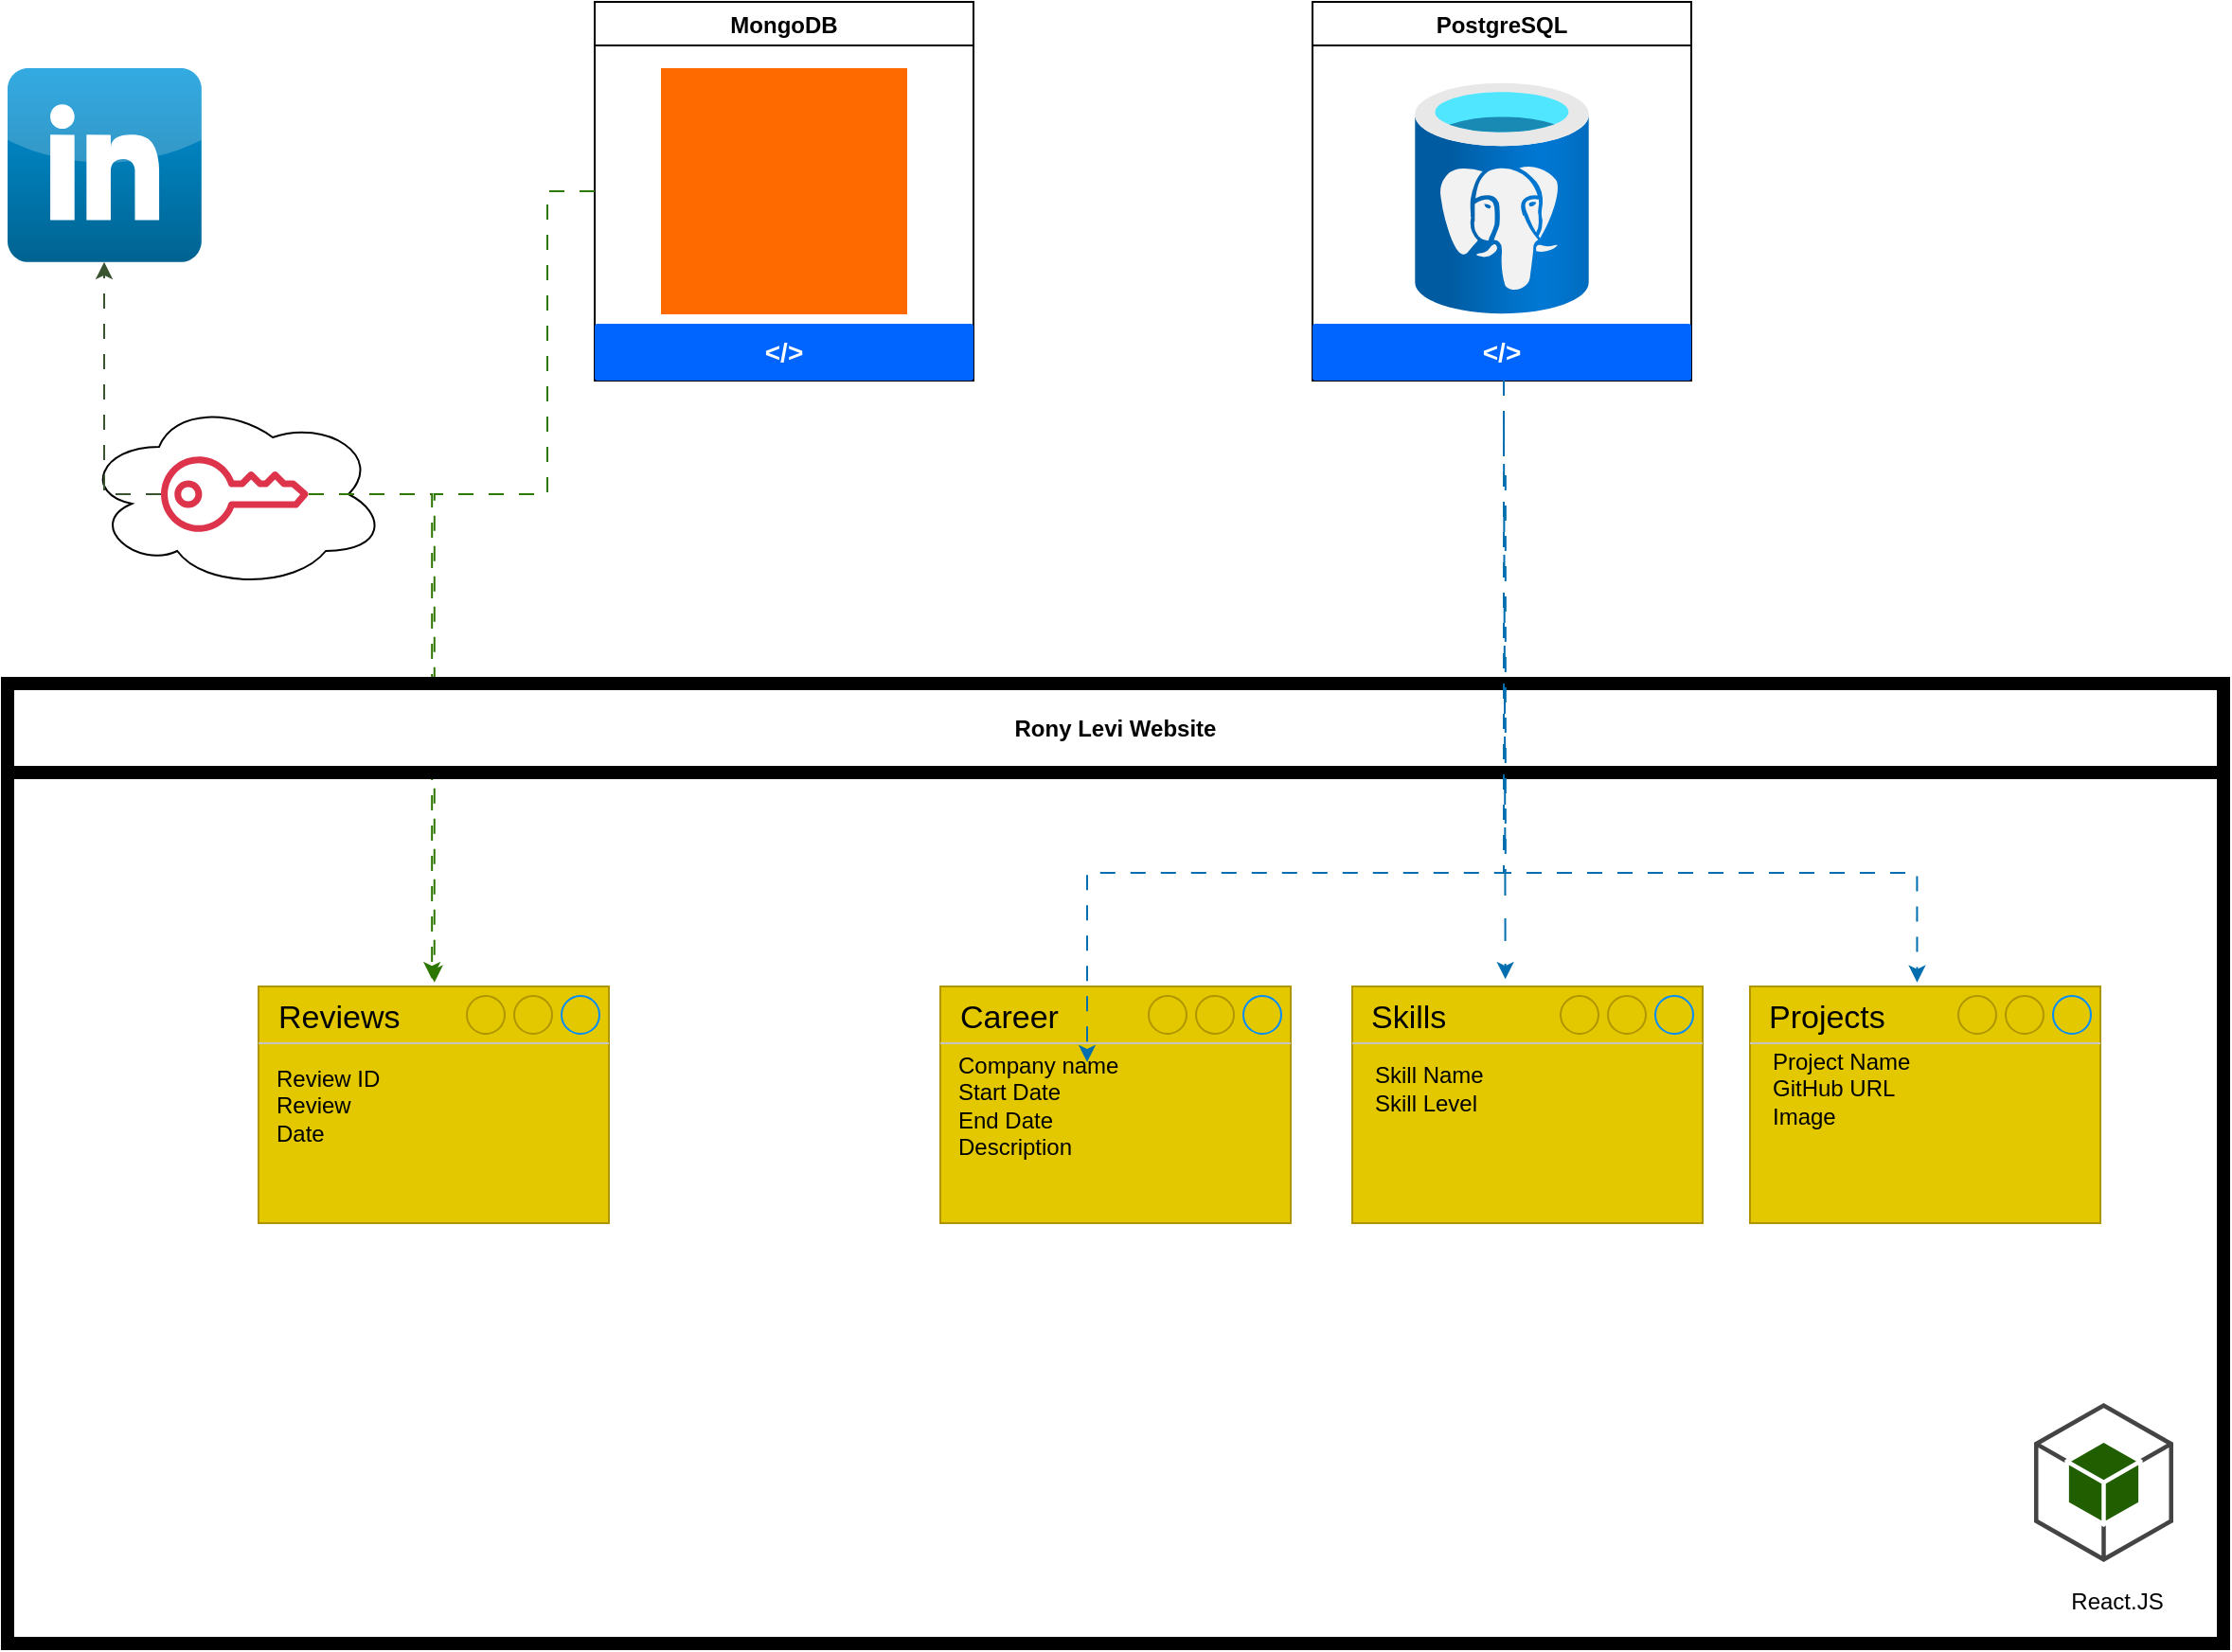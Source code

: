 <mxfile version="26.2.8">
  <diagram name="Page-1" id="YyjJ5wpuaYHVmLQLBf9D">
    <mxGraphModel dx="3260" dy="1325" grid="1" gridSize="10" guides="1" tooltips="1" connect="1" arrows="1" fold="1" page="1" pageScale="1" pageWidth="827" pageHeight="1169" math="0" shadow="0">
      <root>
        <mxCell id="0" />
        <mxCell id="1" parent="0" />
        <mxCell id="_c-rlhoLFNbtytBOngH1-48" value="" style="ellipse;shape=cloud;whiteSpace=wrap;html=1;" vertex="1" parent="1">
          <mxGeometry x="30" y="340" width="160" height="100" as="geometry" />
        </mxCell>
        <mxCell id="_c-rlhoLFNbtytBOngH1-1" value="" style="points=[];aspect=fixed;html=1;align=center;shadow=0;dashed=0;fillColor=#FF6A00;strokeColor=none;shape=mxgraph.alibaba_cloud.mongodb;" vertex="1" parent="1">
          <mxGeometry x="335" y="165" width="130" height="130" as="geometry" />
        </mxCell>
        <mxCell id="_c-rlhoLFNbtytBOngH1-4" value="PostgreSQL" style="swimlane;" vertex="1" parent="1">
          <mxGeometry x="679" y="130" width="200" height="200" as="geometry" />
        </mxCell>
        <mxCell id="_c-rlhoLFNbtytBOngH1-3" value="" style="image;aspect=fixed;html=1;points=[];align=center;fontSize=12;image=img/lib/azure2/databases/Azure_Database_PostgreSQL_Server.svg;shadow=0;dashed=0;verticalAlign=middle;fontFamily=Helvetica;fontColor=default;fillColor=#FF6A00;" vertex="1" parent="_c-rlhoLFNbtytBOngH1-4">
          <mxGeometry x="54.08" y="42.55" width="91.84" height="122.45" as="geometry" />
        </mxCell>
        <mxCell id="_c-rlhoLFNbtytBOngH1-8" value="&amp;lt;/&amp;gt;" style="rounded=1;arcSize=5;fillColor=#0065FF;strokeColor=none;fontColor=#ffffff;align=center;verticalAlign=middle;whiteSpace=wrap;fontSize=14;fontStyle=1;html=1;sketch=0;" vertex="1" parent="_c-rlhoLFNbtytBOngH1-4">
          <mxGeometry y="170" width="200" height="30" as="geometry" />
        </mxCell>
        <mxCell id="_c-rlhoLFNbtytBOngH1-5" value="MongoDB" style="swimlane;" vertex="1" parent="1">
          <mxGeometry x="300" y="130" width="200" height="200" as="geometry" />
        </mxCell>
        <mxCell id="_c-rlhoLFNbtytBOngH1-9" value="&amp;lt;/&amp;gt;" style="rounded=1;arcSize=5;fillColor=#0065FF;strokeColor=none;fontColor=#ffffff;align=center;verticalAlign=middle;whiteSpace=wrap;fontSize=14;fontStyle=1;html=1;sketch=0;" vertex="1" parent="_c-rlhoLFNbtytBOngH1-5">
          <mxGeometry y="170" width="200" height="30" as="geometry" />
        </mxCell>
        <mxCell id="_c-rlhoLFNbtytBOngH1-16" style="edgeStyle=orthogonalEdgeStyle;rounded=0;orthogonalLoop=1;jettySize=auto;html=1;entryX=0.502;entryY=-0.017;entryDx=0;entryDy=0;entryPerimeter=0;fillColor=#60a917;strokeColor=#2D7600;dashed=1;dashPattern=8 8;" edge="1" parent="1" source="_c-rlhoLFNbtytBOngH1-5" target="_c-rlhoLFNbtytBOngH1-10">
          <mxGeometry relative="1" as="geometry">
            <Array as="points">
              <mxPoint x="275" y="390" />
              <mxPoint x="215" y="390" />
            </Array>
          </mxGeometry>
        </mxCell>
        <mxCell id="_c-rlhoLFNbtytBOngH1-17" value="" style="dashed=0;outlineConnect=0;html=1;align=center;labelPosition=center;verticalLabelPosition=bottom;verticalAlign=top;shape=mxgraph.webicons.linkedin;fillColor=#0095DB;gradientColor=#006391" vertex="1" parent="1">
          <mxGeometry x="-10" y="165" width="102.4" height="102.4" as="geometry" />
        </mxCell>
        <mxCell id="_c-rlhoLFNbtytBOngH1-18" style="edgeStyle=orthogonalEdgeStyle;rounded=0;orthogonalLoop=1;jettySize=auto;html=1;entryX=0.495;entryY=-0.031;entryDx=0;entryDy=0;entryPerimeter=0;dashed=1;dashPattern=8 8;fillColor=#60a917;strokeColor=#2D7600;" edge="1" parent="1" source="_c-rlhoLFNbtytBOngH1-41" target="_c-rlhoLFNbtytBOngH1-10">
          <mxGeometry relative="1" as="geometry">
            <Array as="points">
              <mxPoint x="214" y="390" />
            </Array>
          </mxGeometry>
        </mxCell>
        <mxCell id="_c-rlhoLFNbtytBOngH1-26" value="Rony Levi Website" style="swimlane;whiteSpace=wrap;html=1;fontColor=light-dark(#000000,#FFD966);strokeWidth=7;strokeColor=light-dark(#000000,#FFB366);startSize=47;" vertex="1" parent="1">
          <mxGeometry x="-10" y="490" width="1170" height="507" as="geometry" />
        </mxCell>
        <mxCell id="_c-rlhoLFNbtytBOngH1-10" value="Reviews" style="strokeWidth=1;shadow=0;dashed=0;align=center;html=1;shape=mxgraph.mockup.containers.window;align=left;verticalAlign=top;spacingLeft=8;strokeColor2=#008cff;strokeColor3=#c4c4c4;fontColor=#000000;mainText=;fontSize=17;labelBackgroundColor=none;whiteSpace=wrap;fillColor=#e3c800;strokeColor=#B09500;" vertex="1" parent="_c-rlhoLFNbtytBOngH1-26">
          <mxGeometry x="132.5" y="160" width="185" height="125" as="geometry" />
        </mxCell>
        <mxCell id="_c-rlhoLFNbtytBOngH1-11" value="Skills" style="strokeWidth=1;shadow=0;dashed=0;align=center;html=1;shape=mxgraph.mockup.containers.window;align=left;verticalAlign=top;spacingLeft=8;strokeColor2=#008cff;strokeColor3=#c4c4c4;fontColor=#000000;mainText=;fontSize=17;labelBackgroundColor=none;whiteSpace=wrap;fillColor=#e3c800;strokeColor=#B09500;" vertex="1" parent="_c-rlhoLFNbtytBOngH1-26">
          <mxGeometry x="710" y="160" width="185" height="125" as="geometry" />
        </mxCell>
        <mxCell id="_c-rlhoLFNbtytBOngH1-12" value="Career" style="strokeWidth=1;shadow=0;dashed=0;align=center;html=1;shape=mxgraph.mockup.containers.window;align=left;verticalAlign=top;spacingLeft=8;strokeColor2=#008cff;strokeColor3=#c4c4c4;fontColor=#000000;mainText=;fontSize=17;labelBackgroundColor=none;whiteSpace=wrap;fillColor=#e3c800;strokeColor=#B09500;" vertex="1" parent="_c-rlhoLFNbtytBOngH1-26">
          <mxGeometry x="492.5" y="160" width="185" height="125" as="geometry" />
        </mxCell>
        <mxCell id="_c-rlhoLFNbtytBOngH1-19" value="Projects" style="strokeWidth=1;shadow=0;dashed=0;align=center;html=1;shape=mxgraph.mockup.containers.window;align=left;verticalAlign=top;spacingLeft=8;strokeColor2=#008cff;strokeColor3=#c4c4c4;fontColor=#000000;mainText=;fontSize=17;labelBackgroundColor=none;whiteSpace=wrap;fillColor=#e3c800;strokeColor=#B09500;" vertex="1" parent="_c-rlhoLFNbtytBOngH1-26">
          <mxGeometry x="920" y="160" width="185" height="125" as="geometry" />
        </mxCell>
        <mxCell id="_c-rlhoLFNbtytBOngH1-37" value="&lt;div&gt;&lt;div&gt;Company name&lt;/div&gt;&lt;/div&gt;&lt;div&gt;Start Date&lt;/div&gt;&lt;div&gt;End Date&lt;/div&gt;&lt;div&gt;Description&lt;/div&gt;" style="text;html=1;align=left;verticalAlign=middle;whiteSpace=wrap;rounded=0;" vertex="1" parent="_c-rlhoLFNbtytBOngH1-26">
          <mxGeometry x="500" y="209" width="110" height="27" as="geometry" />
        </mxCell>
        <mxCell id="_c-rlhoLFNbtytBOngH1-38" value="&lt;div&gt;&lt;div&gt;Skill Name&lt;/div&gt;&lt;/div&gt;&lt;div&gt;Skill Level&lt;/div&gt;" style="text;html=1;align=left;verticalAlign=middle;whiteSpace=wrap;rounded=0;" vertex="1" parent="_c-rlhoLFNbtytBOngH1-26">
          <mxGeometry x="720" y="200" width="110" height="27" as="geometry" />
        </mxCell>
        <mxCell id="_c-rlhoLFNbtytBOngH1-39" value="&lt;div&gt;&lt;div&gt;Project Name&lt;/div&gt;&lt;/div&gt;&lt;div&gt;GitHub URL&lt;/div&gt;&lt;div&gt;Image&lt;/div&gt;" style="text;html=1;align=left;verticalAlign=middle;whiteSpace=wrap;rounded=0;fillColor=none;fontColor=#000000;strokeColor=none;" vertex="1" parent="_c-rlhoLFNbtytBOngH1-26">
          <mxGeometry x="930" y="200" width="110" height="27" as="geometry" />
        </mxCell>
        <mxCell id="_c-rlhoLFNbtytBOngH1-40" value="&lt;div&gt;&lt;div&gt;Review ID&lt;/div&gt;&lt;/div&gt;&lt;div&gt;Review&lt;/div&gt;&lt;div&gt;Date&lt;/div&gt;" style="text;html=1;align=left;verticalAlign=middle;whiteSpace=wrap;rounded=0;" vertex="1" parent="_c-rlhoLFNbtytBOngH1-26">
          <mxGeometry x="140" y="209" width="110" height="27" as="geometry" />
        </mxCell>
        <mxCell id="_c-rlhoLFNbtytBOngH1-44" value="" style="outlineConnect=0;dashed=0;verticalLabelPosition=bottom;verticalAlign=top;align=center;html=1;shape=mxgraph.aws3.android;fillColor=#205E00;gradientColor=none;" vertex="1" parent="_c-rlhoLFNbtytBOngH1-26">
          <mxGeometry x="1070" y="380" width="73.5" height="84" as="geometry" />
        </mxCell>
        <mxCell id="_c-rlhoLFNbtytBOngH1-45" value="React.JS" style="text;html=1;align=center;verticalAlign=middle;whiteSpace=wrap;rounded=0;" vertex="1" parent="_c-rlhoLFNbtytBOngH1-26">
          <mxGeometry x="1083.5" y="470" width="60" height="30" as="geometry" />
        </mxCell>
        <mxCell id="_c-rlhoLFNbtytBOngH1-28" style="edgeStyle=orthogonalEdgeStyle;rounded=0;orthogonalLoop=1;jettySize=auto;html=1;entryX=0.437;entryY=-0.031;entryDx=0;entryDy=0;entryPerimeter=0;dashed=1;dashPattern=12 12;fillColor=#1ba1e2;strokeColor=#006EAF;" edge="1" parent="1" target="_c-rlhoLFNbtytBOngH1-11">
          <mxGeometry relative="1" as="geometry">
            <mxPoint x="780" y="350" as="sourcePoint" />
          </mxGeometry>
        </mxCell>
        <mxCell id="_c-rlhoLFNbtytBOngH1-30" style="edgeStyle=orthogonalEdgeStyle;rounded=0;orthogonalLoop=1;jettySize=auto;html=1;dashed=1;dashPattern=8 8;fillColor=#1ba1e2;strokeColor=#006EAF;" edge="1" parent="1">
          <mxGeometry relative="1" as="geometry">
            <mxPoint x="780.92" y="380" as="sourcePoint" />
            <mxPoint x="560" y="690" as="targetPoint" />
            <Array as="points">
              <mxPoint x="780.92" y="590" />
              <mxPoint x="559.92" y="590" />
            </Array>
          </mxGeometry>
        </mxCell>
        <mxCell id="_c-rlhoLFNbtytBOngH1-31" style="edgeStyle=orthogonalEdgeStyle;rounded=0;orthogonalLoop=1;jettySize=auto;html=1;entryX=0.477;entryY=-0.017;entryDx=0;entryDy=0;entryPerimeter=0;dashed=1;dashPattern=8 8;fillColor=#1ba1e2;strokeColor=#006EAF;" edge="1" parent="1" source="_c-rlhoLFNbtytBOngH1-4" target="_c-rlhoLFNbtytBOngH1-19">
          <mxGeometry relative="1" as="geometry">
            <Array as="points">
              <mxPoint x="780" y="590" />
              <mxPoint x="998" y="590" />
            </Array>
          </mxGeometry>
        </mxCell>
        <mxCell id="_c-rlhoLFNbtytBOngH1-43" style="edgeStyle=orthogonalEdgeStyle;rounded=0;orthogonalLoop=1;jettySize=auto;html=1;dashed=1;dashPattern=8 8;fillColor=#6d8764;strokeColor=#3A5431;" edge="1" parent="1" source="_c-rlhoLFNbtytBOngH1-41" target="_c-rlhoLFNbtytBOngH1-17">
          <mxGeometry relative="1" as="geometry">
            <Array as="points">
              <mxPoint x="41" y="390" />
            </Array>
          </mxGeometry>
        </mxCell>
        <mxCell id="_c-rlhoLFNbtytBOngH1-41" value="" style="sketch=0;outlineConnect=0;fontColor=#232F3E;gradientColor=none;fillColor=#DD344C;strokeColor=none;dashed=0;verticalLabelPosition=bottom;verticalAlign=top;align=center;html=1;fontSize=12;fontStyle=0;aspect=fixed;pointerEvents=1;shape=mxgraph.aws4.addon;" vertex="1" parent="1">
          <mxGeometry x="71" y="370" width="78" height="40" as="geometry" />
        </mxCell>
      </root>
    </mxGraphModel>
  </diagram>
</mxfile>
